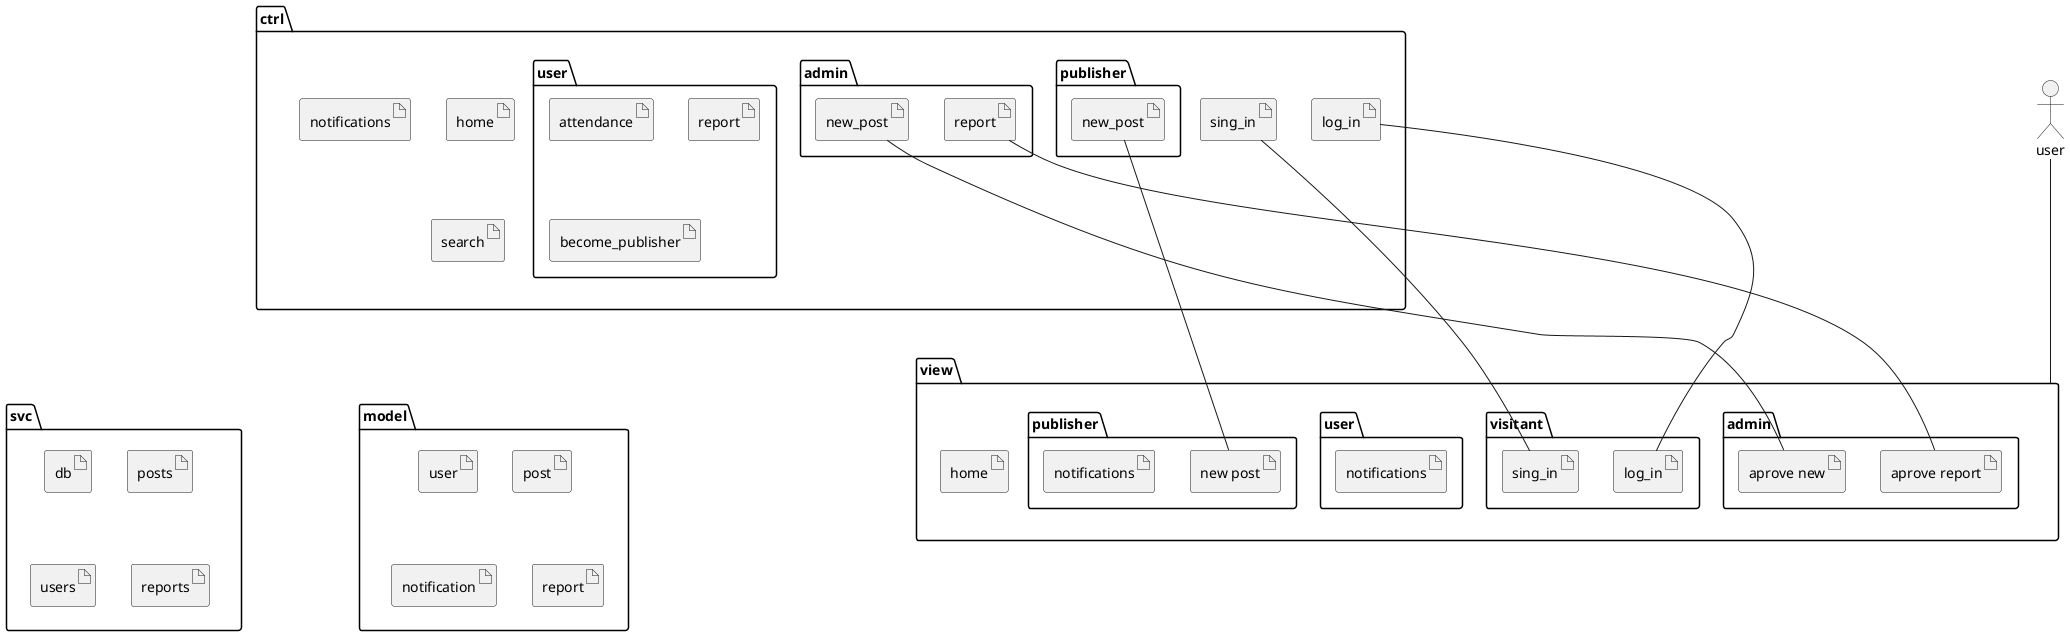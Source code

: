 @startuml packages

package ctrl {
    artifact "home" as home_ctrl
    artifact "log_in" as login_ctrl
    artifact "sing_in" as singin_ctrl

    artifact "notifications" as not_ctrl
    artifact "search" as publ_ctrl

    package "admin" as adm_ctrl {
        artifact "new_post" as adm_new_ctrl
        artifact "report" as adm_rep_ctrl
    }

    package "publisher" as publisher_ctrl {
        artifact "new_post" as publisher_new_ctrl
    }

    package "user" as usr_ctrl {
        artifact "attendance" as usr_attend_ctrl
        artifact "report" as usr_rep_ctrl
        artifact "become_publisher" as usr_to_publisher_ctrl
    }
}

package svc {
    artifact "db" as db
    artifact "posts" as posts_svc
    artifact "users" as users_svc
    artifact "reports" as reports_svc
}

package view {

    artifact "home" as v_home
    
    package "admin" as adm_view {
        artifact "aprove new" as adm_new_view
        artifact "aprove report" as adm_rep_view
    }

    package "visitant" as vs_view {
        artifact "log_in" as login_view
        artifact "sing_in" as singin_view
    }

    package "user" as usr_view {
        artifact "notifications" as u_not
    }

    package "publisher" as publisher_view {
        artifact "new post" as publisher_new_view
        artifact "notifications" as p_not
    }
    
}

package model {
    artifact "user" as user
    artifact "post" as post
    artifact "notification" as notif
    artifact "report" as report
}

actor user as stick

view--u[hidden]--ctrl
stick----view
ctrl--[hidden]--svc
ctrl--[hidden]--model

adm_new_view -u- adm_new_ctrl
adm_rep_view -u- adm_rep_ctrl

login_view -u- login_ctrl
singin_view -u- singin_ctrl

publisher_new_view -u- publisher_new_ctrl


@enduml
